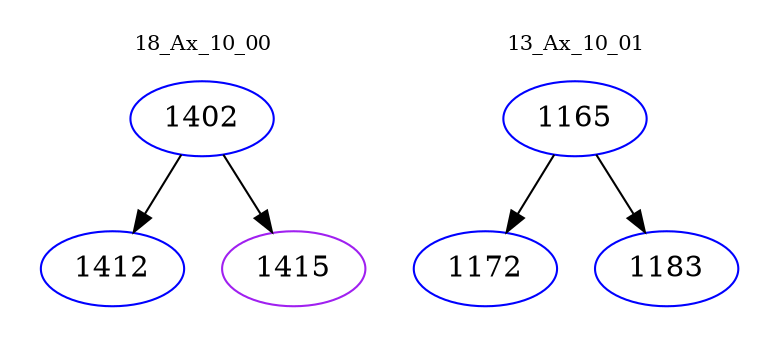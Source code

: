 digraph{
subgraph cluster_0 {
color = white
label = "18_Ax_10_00";
fontsize=10;
T0_1402 [label="1402", color="blue"]
T0_1402 -> T0_1412 [color="black"]
T0_1412 [label="1412", color="blue"]
T0_1402 -> T0_1415 [color="black"]
T0_1415 [label="1415", color="purple"]
}
subgraph cluster_1 {
color = white
label = "13_Ax_10_01";
fontsize=10;
T1_1165 [label="1165", color="blue"]
T1_1165 -> T1_1172 [color="black"]
T1_1172 [label="1172", color="blue"]
T1_1165 -> T1_1183 [color="black"]
T1_1183 [label="1183", color="blue"]
}
}

